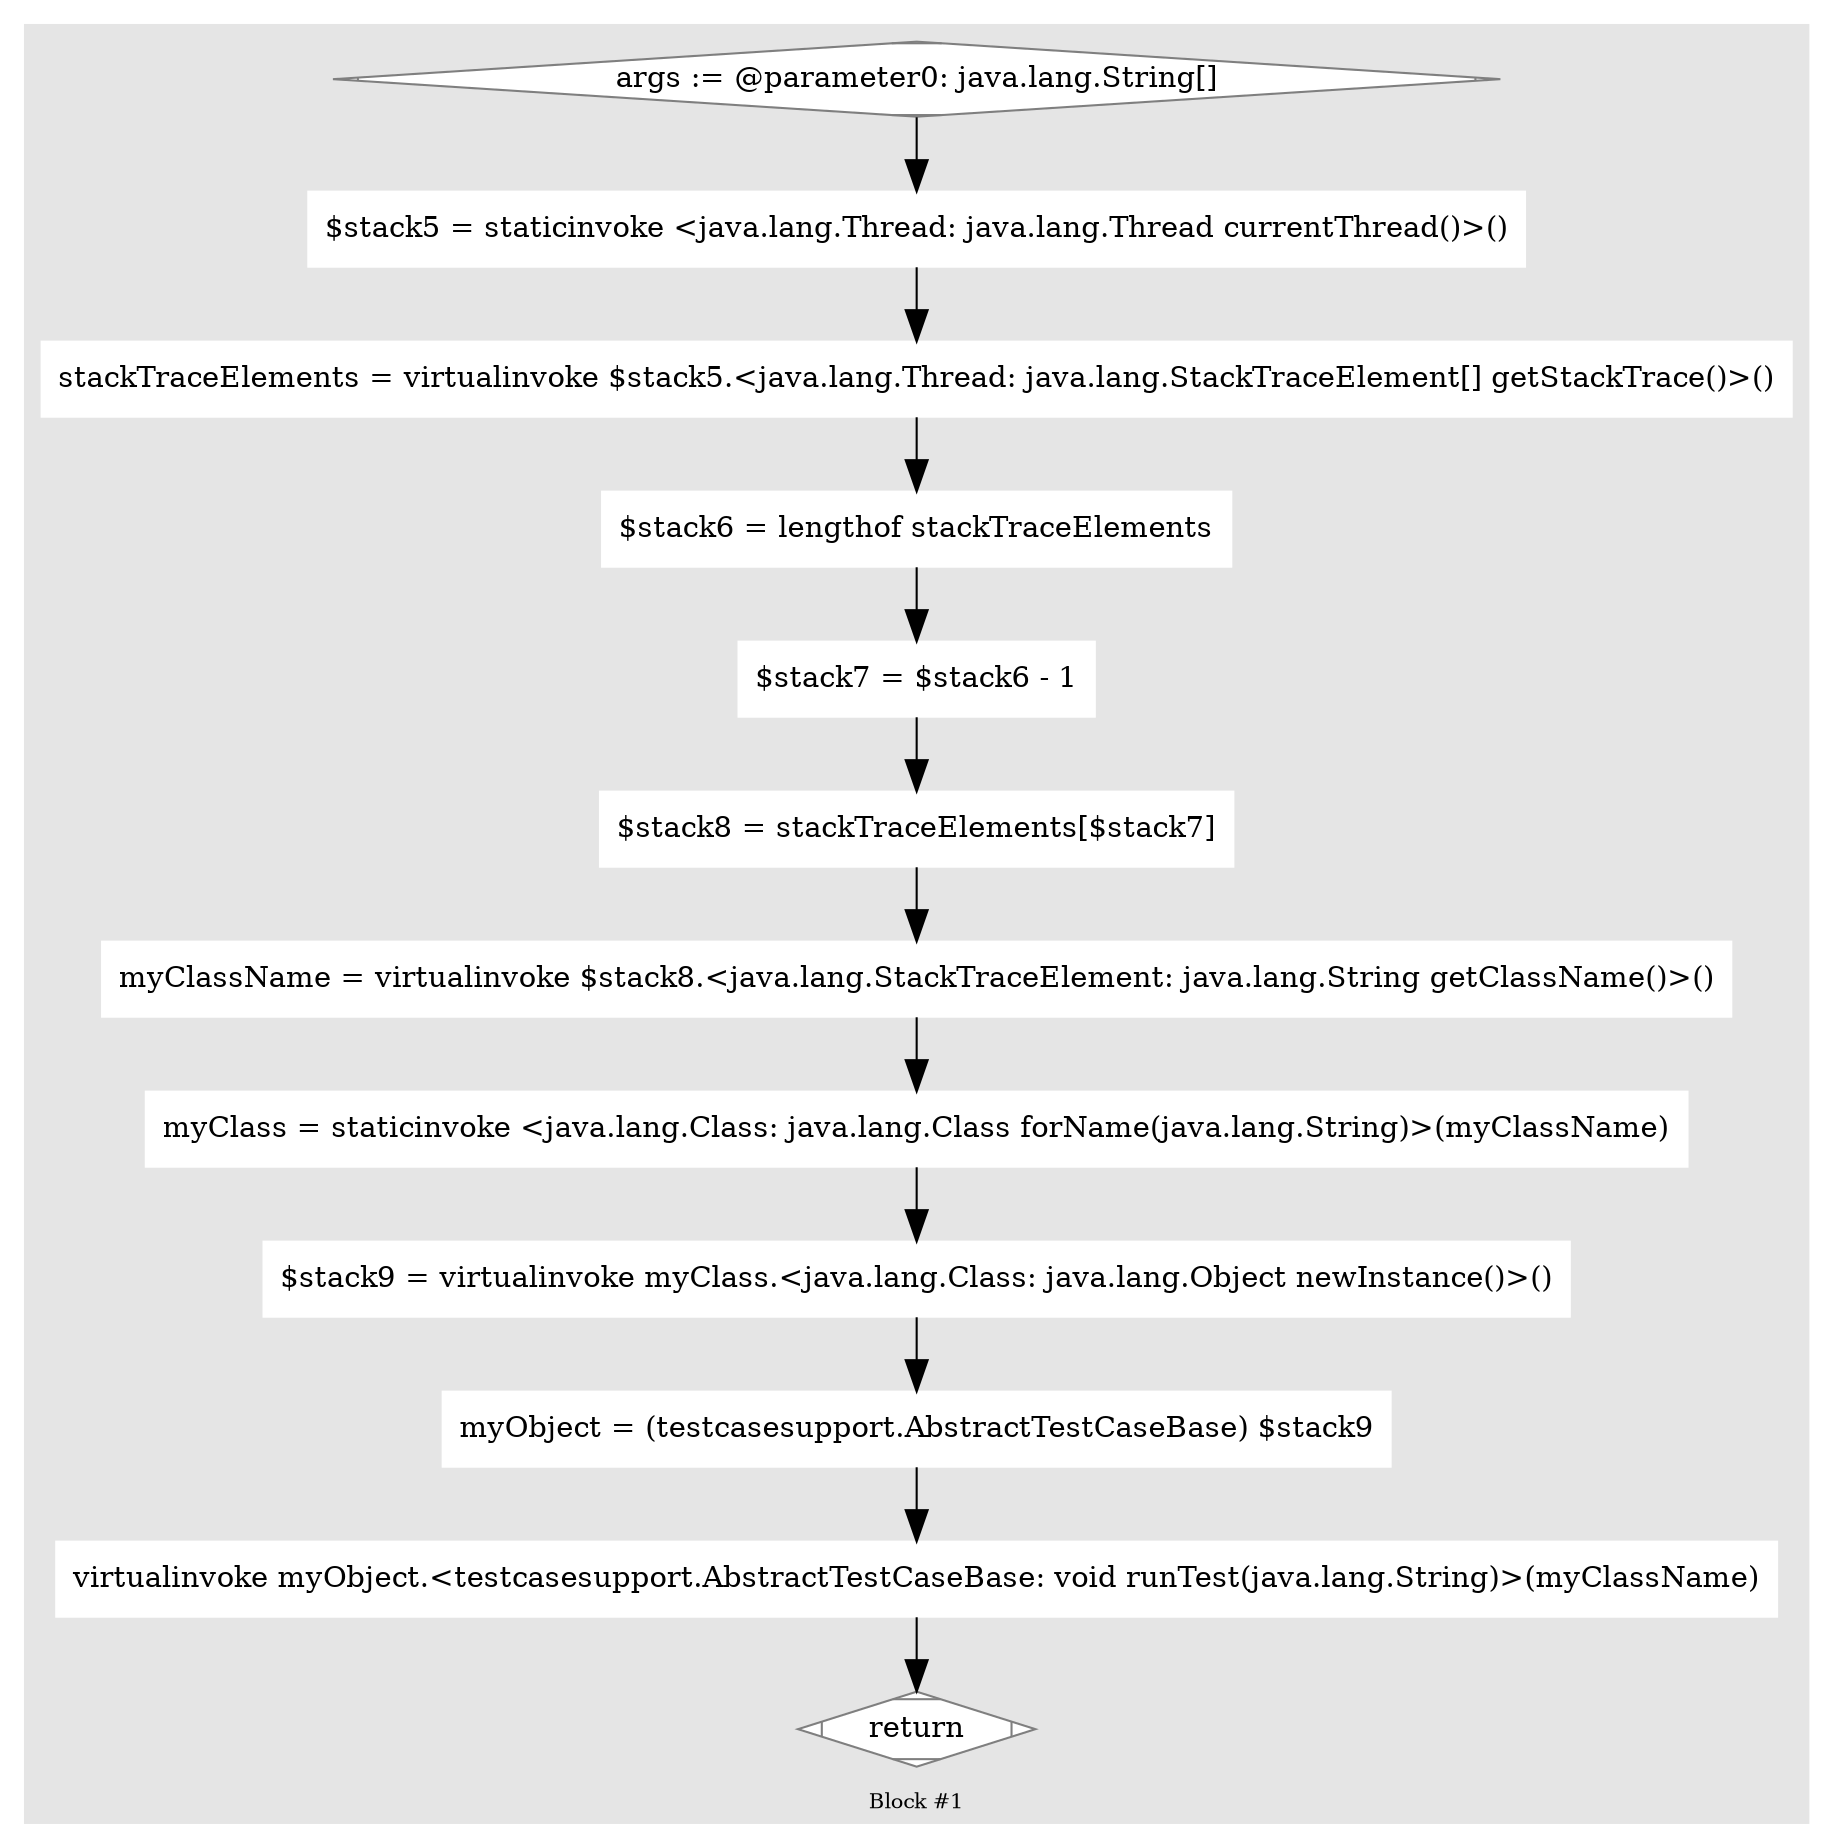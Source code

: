 digraph G {
	compound=true
	labelloc=b
	style=filled
	color=gray90
	node [shape=box,style=filled,color=white]
	edge [fontsize=10,arrowsize=1.5,fontcolor=grey40]
	fontsize=10

//  lines [21: 30] 
	subgraph cluster_1242027525 { 
		label = "Block #1"
		400103862[label="args := @parameter0: java.lang.String[]",shape=Mdiamond,color=grey50,fillcolor=white]
		2003463579[label="$stack5 = staticinvoke &lt;java.lang.Thread: java.lang.Thread currentThread()&gt;()"]
		567294307[label="stackTraceElements = virtualinvoke $stack5.&lt;java.lang.Thread: java.lang.StackTraceElement[] getStackTrace()&gt;()"]
		485845532[label="$stack6 = lengthof stackTraceElements"]
		1020155847[label="$stack7 = $stack6 - 1"]
		527829831[label="$stack8 = stackTraceElements[$stack7]"]
		1275035040[label="myClassName = virtualinvoke $stack8.&lt;java.lang.StackTraceElement: java.lang.String getClassName()&gt;()"]
		1046665075[label="myClass = staticinvoke &lt;java.lang.Class: java.lang.Class forName(java.lang.String)&gt;(myClassName)"]
		1921242091[label="$stack9 = virtualinvoke myClass.&lt;java.lang.Class: java.lang.Object newInstance()&gt;()"]
		1204296383[label="myObject = (testcasesupport.AbstractTestCaseBase) $stack9"]
		1399701152[label="virtualinvoke myObject.&lt;testcasesupport.AbstractTestCaseBase: void runTest(java.lang.String)&gt;(myClassName)"]
		1423983012[label="return",shape=Mdiamond,color=grey50,fillcolor=white]

		400103862 -> 2003463579 -> 567294307 -> 485845532 -> 1020155847 -> 527829831 -> 1275035040 -> 1046665075 -> 1921242091 -> 1204296383 -> 1399701152 -> 1423983012
	}

}